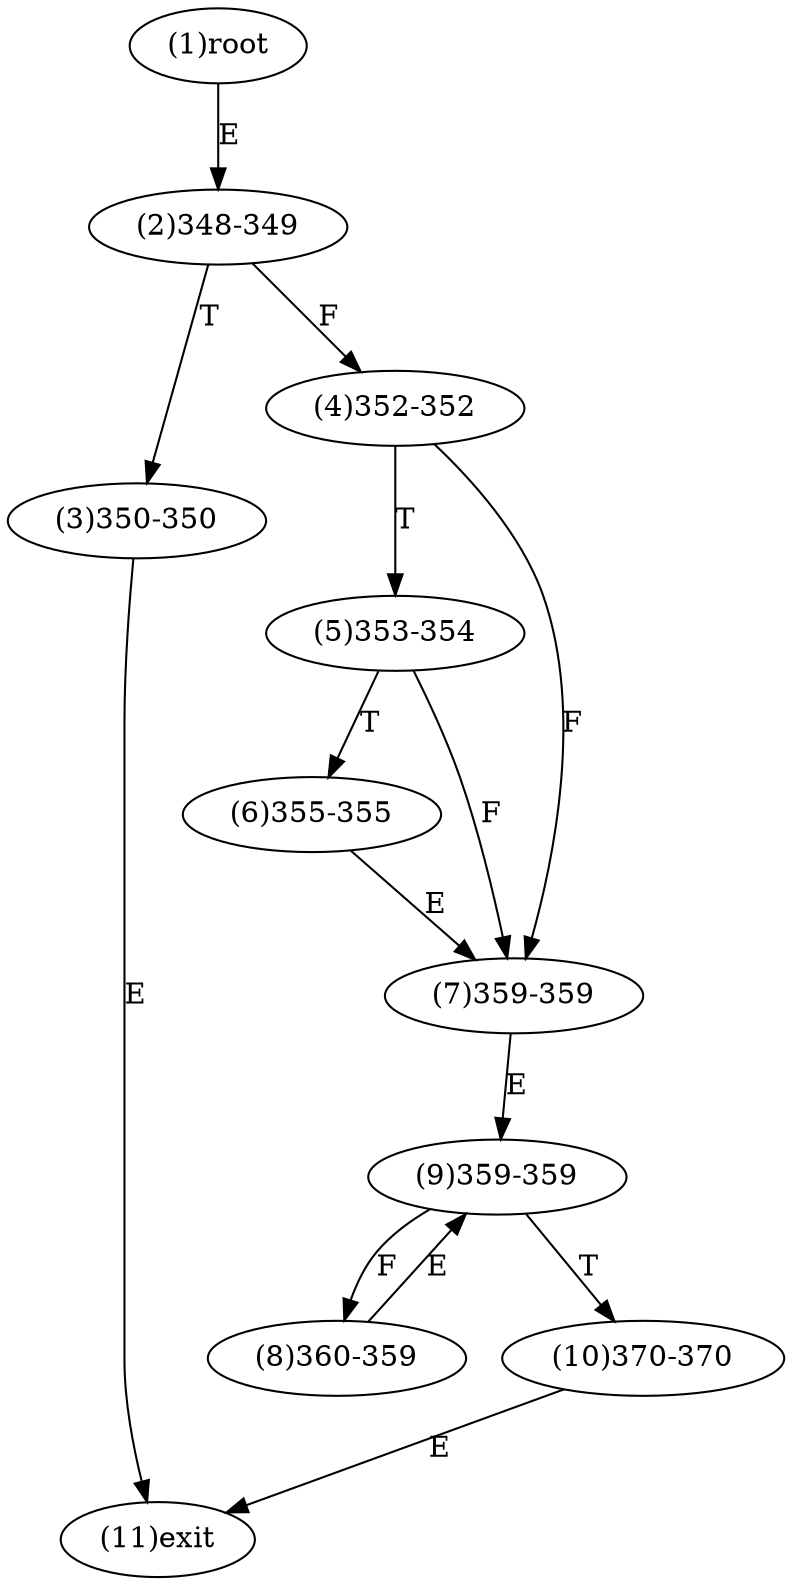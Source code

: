 digraph "" { 
1[ label="(1)root"];
2[ label="(2)348-349"];
3[ label="(3)350-350"];
4[ label="(4)352-352"];
5[ label="(5)353-354"];
6[ label="(6)355-355"];
7[ label="(7)359-359"];
8[ label="(8)360-359"];
9[ label="(9)359-359"];
10[ label="(10)370-370"];
11[ label="(11)exit"];
1->2[ label="E"];
2->4[ label="F"];
2->3[ label="T"];
3->11[ label="E"];
4->7[ label="F"];
4->5[ label="T"];
5->7[ label="F"];
5->6[ label="T"];
6->7[ label="E"];
7->9[ label="E"];
8->9[ label="E"];
9->8[ label="F"];
9->10[ label="T"];
10->11[ label="E"];
}